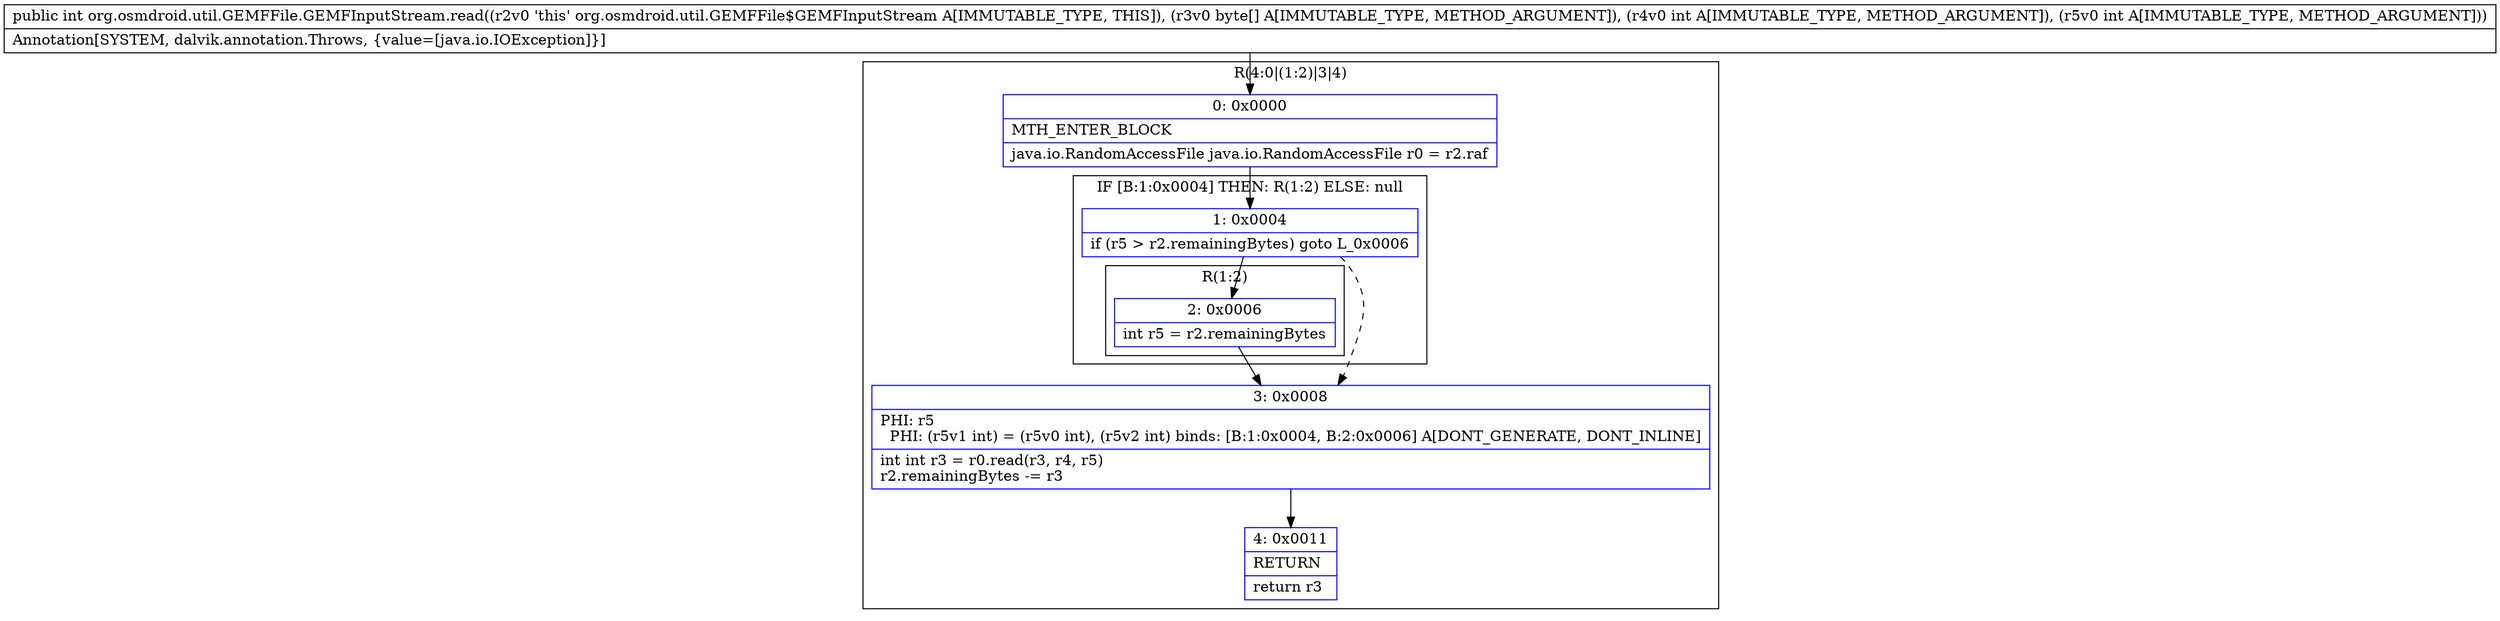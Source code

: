digraph "CFG fororg.osmdroid.util.GEMFFile.GEMFInputStream.read([BII)I" {
subgraph cluster_Region_1435463550 {
label = "R(4:0|(1:2)|3|4)";
node [shape=record,color=blue];
Node_0 [shape=record,label="{0\:\ 0x0000|MTH_ENTER_BLOCK\l|java.io.RandomAccessFile java.io.RandomAccessFile r0 = r2.raf\l}"];
subgraph cluster_IfRegion_1816816376 {
label = "IF [B:1:0x0004] THEN: R(1:2) ELSE: null";
node [shape=record,color=blue];
Node_1 [shape=record,label="{1\:\ 0x0004|if (r5 \> r2.remainingBytes) goto L_0x0006\l}"];
subgraph cluster_Region_1184805633 {
label = "R(1:2)";
node [shape=record,color=blue];
Node_2 [shape=record,label="{2\:\ 0x0006|int r5 = r2.remainingBytes\l}"];
}
}
Node_3 [shape=record,label="{3\:\ 0x0008|PHI: r5 \l  PHI: (r5v1 int) = (r5v0 int), (r5v2 int) binds: [B:1:0x0004, B:2:0x0006] A[DONT_GENERATE, DONT_INLINE]\l|int int r3 = r0.read(r3, r4, r5)\lr2.remainingBytes \-= r3\l}"];
Node_4 [shape=record,label="{4\:\ 0x0011|RETURN\l|return r3\l}"];
}
MethodNode[shape=record,label="{public int org.osmdroid.util.GEMFFile.GEMFInputStream.read((r2v0 'this' org.osmdroid.util.GEMFFile$GEMFInputStream A[IMMUTABLE_TYPE, THIS]), (r3v0 byte[] A[IMMUTABLE_TYPE, METHOD_ARGUMENT]), (r4v0 int A[IMMUTABLE_TYPE, METHOD_ARGUMENT]), (r5v0 int A[IMMUTABLE_TYPE, METHOD_ARGUMENT]))  | Annotation[SYSTEM, dalvik.annotation.Throws, \{value=[java.io.IOException]\}]\l}"];
MethodNode -> Node_0;
Node_0 -> Node_1;
Node_1 -> Node_2;
Node_1 -> Node_3[style=dashed];
Node_2 -> Node_3;
Node_3 -> Node_4;
}

